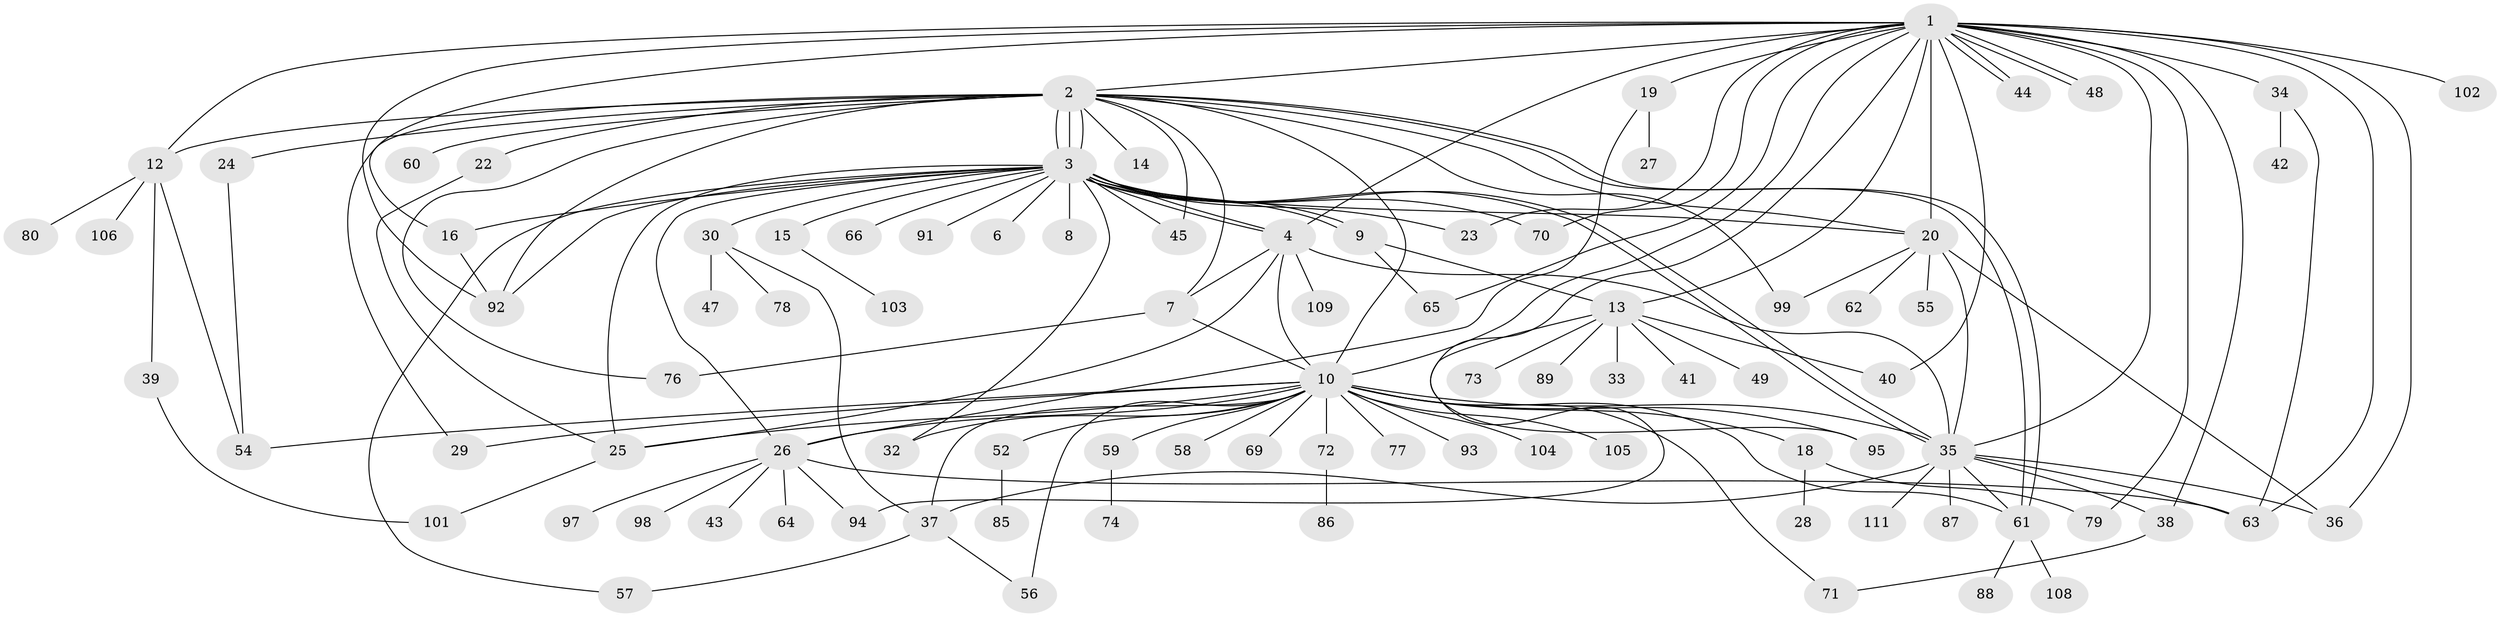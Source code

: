 // Generated by graph-tools (version 1.1) at 2025/51/02/27/25 19:51:54]
// undirected, 90 vertices, 147 edges
graph export_dot {
graph [start="1"]
  node [color=gray90,style=filled];
  1 [super="+50"];
  2 [super="+5"];
  3 [super="+53"];
  4 [super="+21"];
  6;
  7 [super="+51"];
  8;
  9;
  10 [super="+11"];
  12 [super="+82"];
  13 [super="+17"];
  14;
  15;
  16 [super="+90"];
  18;
  19;
  20 [super="+84"];
  22;
  23;
  24;
  25 [super="+96"];
  26 [super="+31"];
  27;
  28;
  29 [super="+81"];
  30 [super="+100"];
  32;
  33;
  34;
  35 [super="+68"];
  36;
  37 [super="+46"];
  38;
  39;
  40;
  41;
  42;
  43;
  44;
  45;
  47;
  48;
  49;
  52;
  54 [super="+67"];
  55;
  56;
  57;
  58;
  59;
  60;
  61;
  62;
  63 [super="+110"];
  64 [super="+75"];
  65;
  66;
  69;
  70;
  71;
  72 [super="+83"];
  73;
  74;
  76;
  77;
  78;
  79;
  80;
  85;
  86;
  87;
  88;
  89;
  91;
  92 [super="+107"];
  93;
  94;
  95;
  97;
  98;
  99;
  101;
  102;
  103;
  104;
  105;
  106;
  108;
  109;
  111;
  1 -- 2;
  1 -- 4;
  1 -- 16;
  1 -- 19;
  1 -- 20;
  1 -- 23;
  1 -- 34;
  1 -- 35;
  1 -- 36;
  1 -- 38;
  1 -- 40;
  1 -- 44;
  1 -- 44;
  1 -- 48;
  1 -- 48;
  1 -- 63;
  1 -- 70;
  1 -- 79;
  1 -- 95;
  1 -- 13;
  1 -- 65;
  1 -- 102;
  1 -- 10;
  1 -- 12;
  1 -- 92;
  2 -- 3;
  2 -- 3;
  2 -- 3;
  2 -- 7;
  2 -- 10;
  2 -- 12;
  2 -- 14;
  2 -- 20;
  2 -- 22;
  2 -- 24;
  2 -- 29;
  2 -- 45;
  2 -- 61;
  2 -- 61;
  2 -- 76;
  2 -- 99;
  2 -- 60;
  2 -- 92;
  3 -- 4;
  3 -- 4;
  3 -- 6;
  3 -- 8;
  3 -- 9;
  3 -- 9;
  3 -- 15;
  3 -- 23;
  3 -- 25;
  3 -- 30;
  3 -- 32;
  3 -- 35 [weight=2];
  3 -- 35;
  3 -- 45;
  3 -- 57;
  3 -- 66;
  3 -- 70;
  3 -- 91;
  3 -- 20;
  3 -- 16;
  3 -- 26;
  3 -- 92;
  4 -- 25;
  4 -- 109;
  4 -- 35;
  4 -- 10;
  4 -- 7;
  7 -- 76;
  7 -- 10;
  9 -- 13;
  9 -- 65;
  10 -- 25;
  10 -- 26;
  10 -- 32;
  10 -- 35 [weight=2];
  10 -- 37;
  10 -- 52;
  10 -- 71;
  10 -- 72 [weight=2];
  10 -- 77;
  10 -- 93;
  10 -- 104;
  10 -- 69;
  10 -- 105;
  10 -- 18;
  10 -- 29;
  10 -- 56;
  10 -- 58;
  10 -- 59;
  10 -- 61;
  10 -- 95;
  10 -- 54;
  12 -- 39;
  12 -- 54;
  12 -- 80;
  12 -- 106;
  13 -- 33;
  13 -- 49;
  13 -- 73;
  13 -- 89;
  13 -- 40;
  13 -- 41;
  13 -- 94;
  15 -- 103;
  16 -- 92;
  18 -- 28;
  18 -- 79;
  19 -- 27;
  19 -- 26;
  20 -- 55;
  20 -- 62;
  20 -- 99;
  20 -- 35;
  20 -- 36;
  22 -- 25;
  24 -- 54;
  25 -- 101;
  26 -- 64;
  26 -- 97;
  26 -- 98;
  26 -- 43;
  26 -- 94;
  26 -- 63;
  30 -- 37;
  30 -- 47;
  30 -- 78;
  34 -- 42;
  34 -- 63;
  35 -- 36;
  35 -- 37;
  35 -- 38;
  35 -- 61;
  35 -- 111;
  35 -- 87;
  35 -- 63;
  37 -- 57;
  37 -- 56;
  38 -- 71;
  39 -- 101;
  52 -- 85;
  59 -- 74;
  61 -- 88;
  61 -- 108;
  72 -- 86;
}
